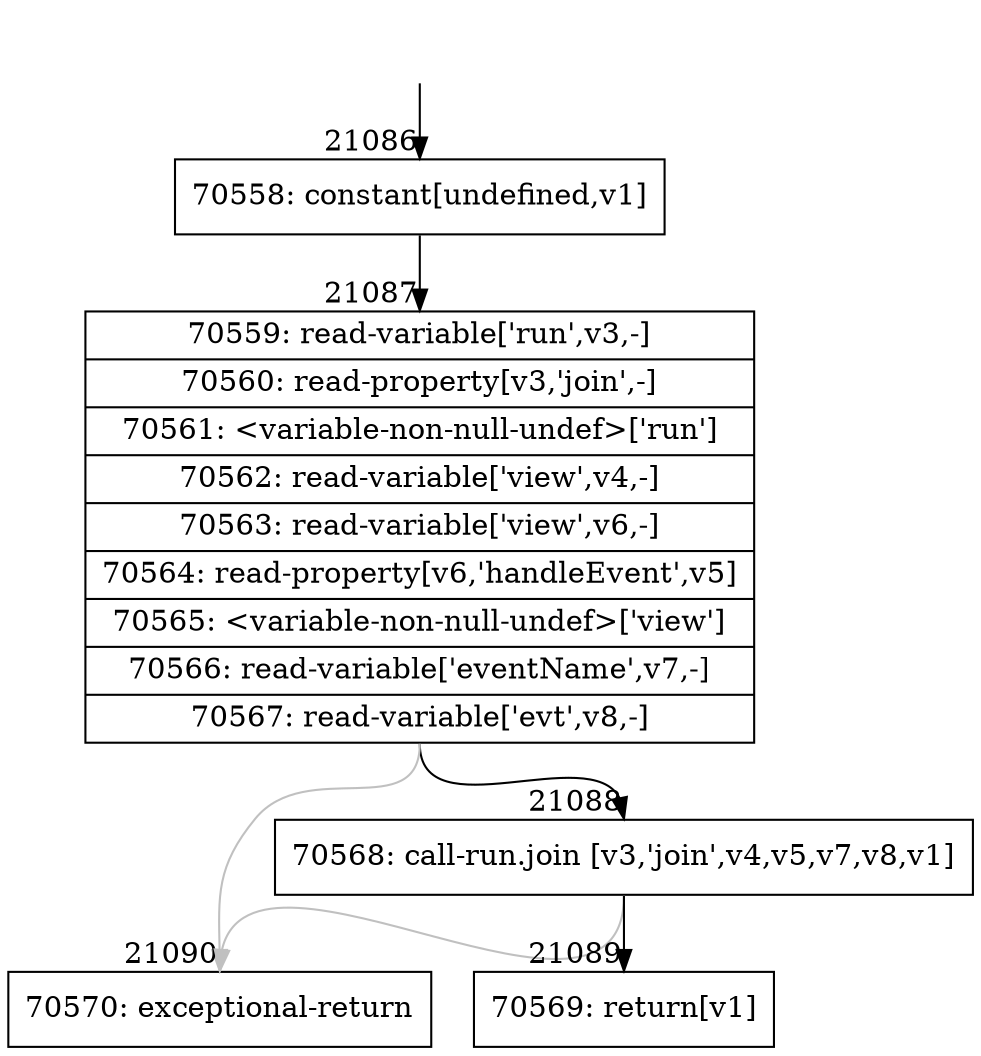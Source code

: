 digraph {
rankdir="TD"
BB_entry1841[shape=none,label=""];
BB_entry1841 -> BB21086 [tailport=s, headport=n, headlabel="    21086"]
BB21086 [shape=record label="{70558: constant[undefined,v1]}" ] 
BB21086 -> BB21087 [tailport=s, headport=n, headlabel="      21087"]
BB21087 [shape=record label="{70559: read-variable['run',v3,-]|70560: read-property[v3,'join',-]|70561: \<variable-non-null-undef\>['run']|70562: read-variable['view',v4,-]|70563: read-variable['view',v6,-]|70564: read-property[v6,'handleEvent',v5]|70565: \<variable-non-null-undef\>['view']|70566: read-variable['eventName',v7,-]|70567: read-variable['evt',v8,-]}" ] 
BB21087 -> BB21088 [tailport=s, headport=n, headlabel="      21088"]
BB21087 -> BB21090 [tailport=s, headport=n, color=gray, headlabel="      21090"]
BB21088 [shape=record label="{70568: call-run.join [v3,'join',v4,v5,v7,v8,v1]}" ] 
BB21088 -> BB21089 [tailport=s, headport=n, headlabel="      21089"]
BB21088 -> BB21090 [tailport=s, headport=n, color=gray]
BB21089 [shape=record label="{70569: return[v1]}" ] 
BB21090 [shape=record label="{70570: exceptional-return}" ] 
//#$~ 39615
}
